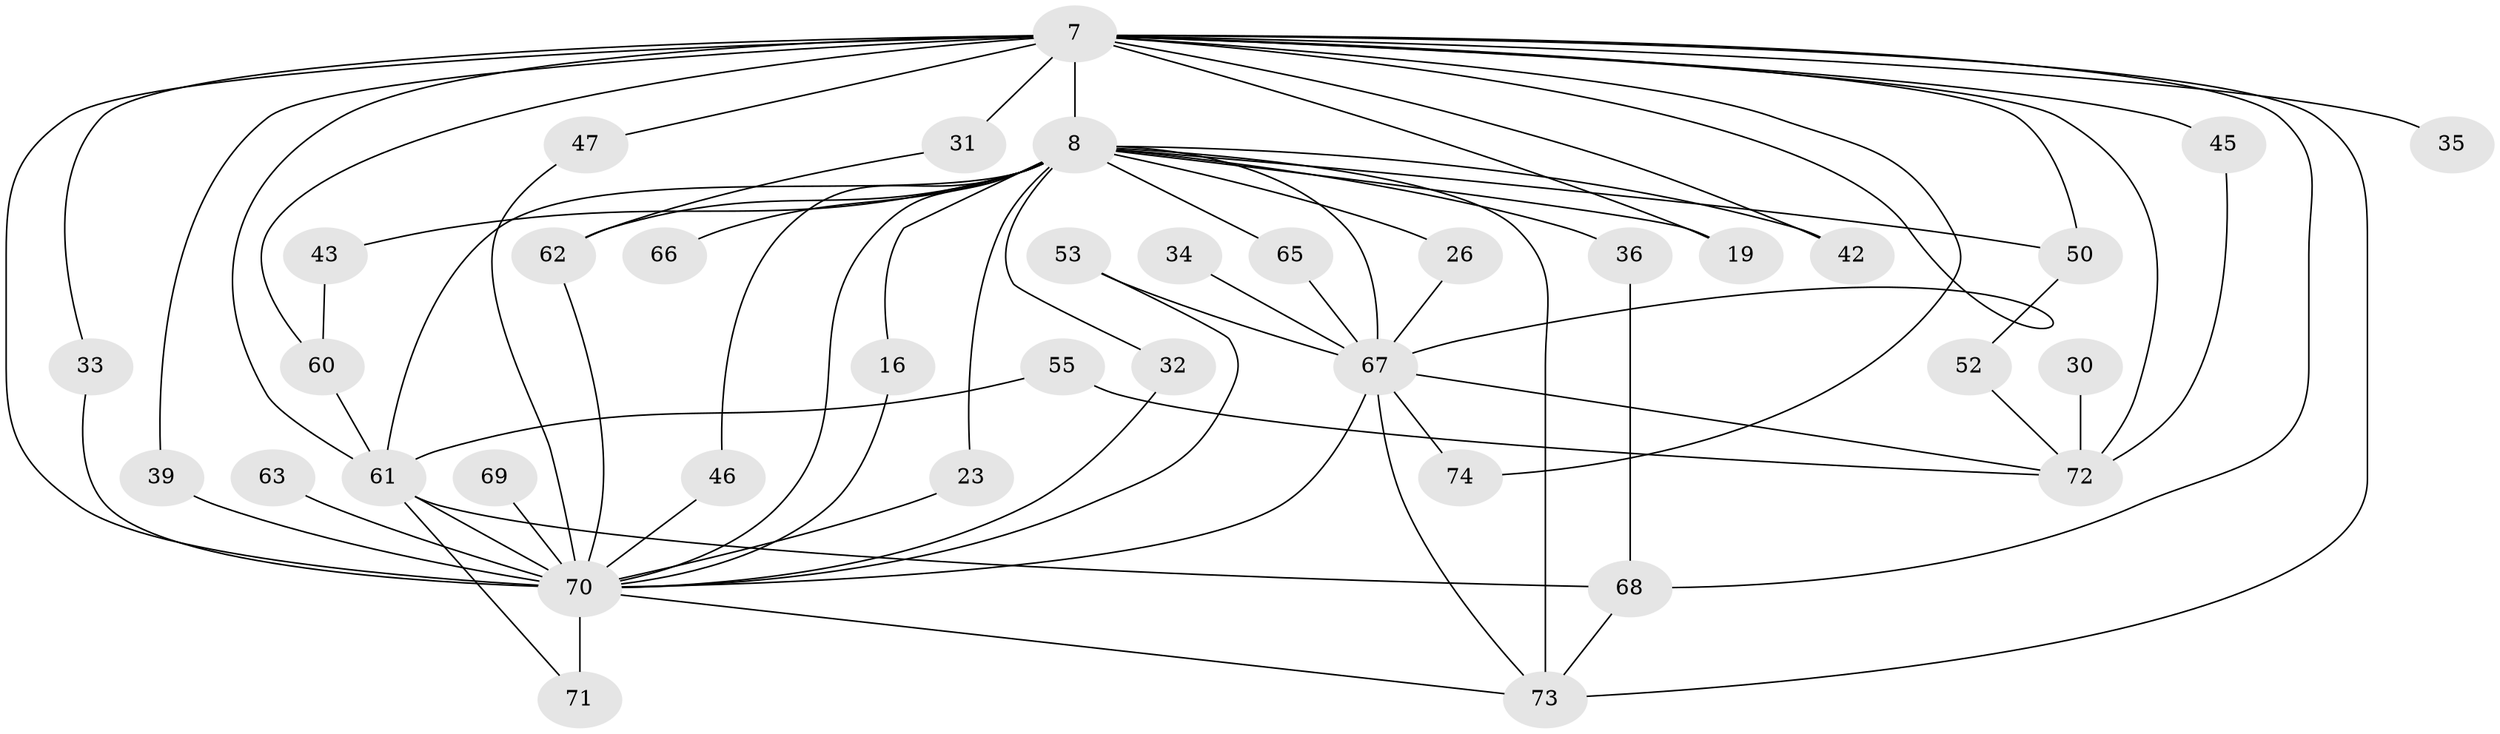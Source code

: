 // original degree distribution, {22: 0.013513513513513514, 16: 0.013513513513513514, 13: 0.02702702702702703, 20: 0.04054054054054054, 19: 0.013513513513513514, 15: 0.02702702702702703, 5: 0.02702702702702703, 4: 0.0945945945945946, 3: 0.21621621621621623, 2: 0.5, 6: 0.013513513513513514, 7: 0.013513513513513514}
// Generated by graph-tools (version 1.1) at 2025/49/03/04/25 21:49:09]
// undirected, 37 vertices, 70 edges
graph export_dot {
graph [start="1"]
  node [color=gray90,style=filled];
  7 [super="+5"];
  8 [super="+1"];
  16;
  19;
  23;
  26;
  30;
  31;
  32;
  33;
  34;
  35;
  36;
  39;
  42;
  43;
  45 [super="+13"];
  46;
  47;
  50 [super="+29"];
  52;
  53 [super="+14"];
  55;
  60 [super="+24"];
  61 [super="+12+37+28"];
  62 [super="+21"];
  63;
  65;
  66;
  67 [super="+40+10"];
  68 [super="+59"];
  69;
  70 [super="+27+41+25+58"];
  71 [super="+17"];
  72 [super="+48+38+54+22"];
  73 [super="+64+44+57"];
  74;
  7 -- 8 [weight=6];
  7 -- 35 [weight=2];
  7 -- 60 [weight=2];
  7 -- 45 [weight=3];
  7 -- 61;
  7 -- 67 [weight=7];
  7 -- 74;
  7 -- 19;
  7 -- 31 [weight=2];
  7 -- 33;
  7 -- 39;
  7 -- 42;
  7 -- 47;
  7 -- 50 [weight=2];
  7 -- 72 [weight=3];
  7 -- 70 [weight=13];
  7 -- 73;
  7 -- 68;
  8 -- 19;
  8 -- 23;
  8 -- 26;
  8 -- 36 [weight=2];
  8 -- 42;
  8 -- 43;
  8 -- 46;
  8 -- 66 [weight=2];
  8 -- 65;
  8 -- 73 [weight=4];
  8 -- 16;
  8 -- 32;
  8 -- 61 [weight=4];
  8 -- 50;
  8 -- 67 [weight=5];
  8 -- 62;
  8 -- 70 [weight=6];
  16 -- 70;
  23 -- 70;
  26 -- 67;
  30 -- 72;
  31 -- 62;
  32 -- 70;
  33 -- 70;
  34 -- 67 [weight=2];
  36 -- 68;
  39 -- 70;
  43 -- 60;
  45 -- 72;
  46 -- 70;
  47 -- 70;
  50 -- 52;
  52 -- 72;
  53 -- 67;
  53 -- 70 [weight=2];
  55 -- 61;
  55 -- 72;
  60 -- 61;
  61 -- 71;
  61 -- 70 [weight=2];
  61 -- 68;
  62 -- 70;
  63 -- 70;
  65 -- 67;
  67 -- 74;
  67 -- 72 [weight=2];
  67 -- 70 [weight=7];
  67 -- 73 [weight=2];
  68 -- 73;
  69 -- 70 [weight=2];
  70 -- 71 [weight=2];
  70 -- 73;
}
